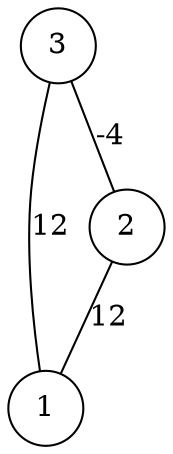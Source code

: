 graph { 
	 fontname="Helvetica,Arial,sans-serif" 
	 node [shape = circle]; 
	 3 -- 1 [label = "12"];
	 3 -- 2 [label = "-4"];
	 2 -- 1 [label = "12"];
	 1;
	 2;
	 3;
}
